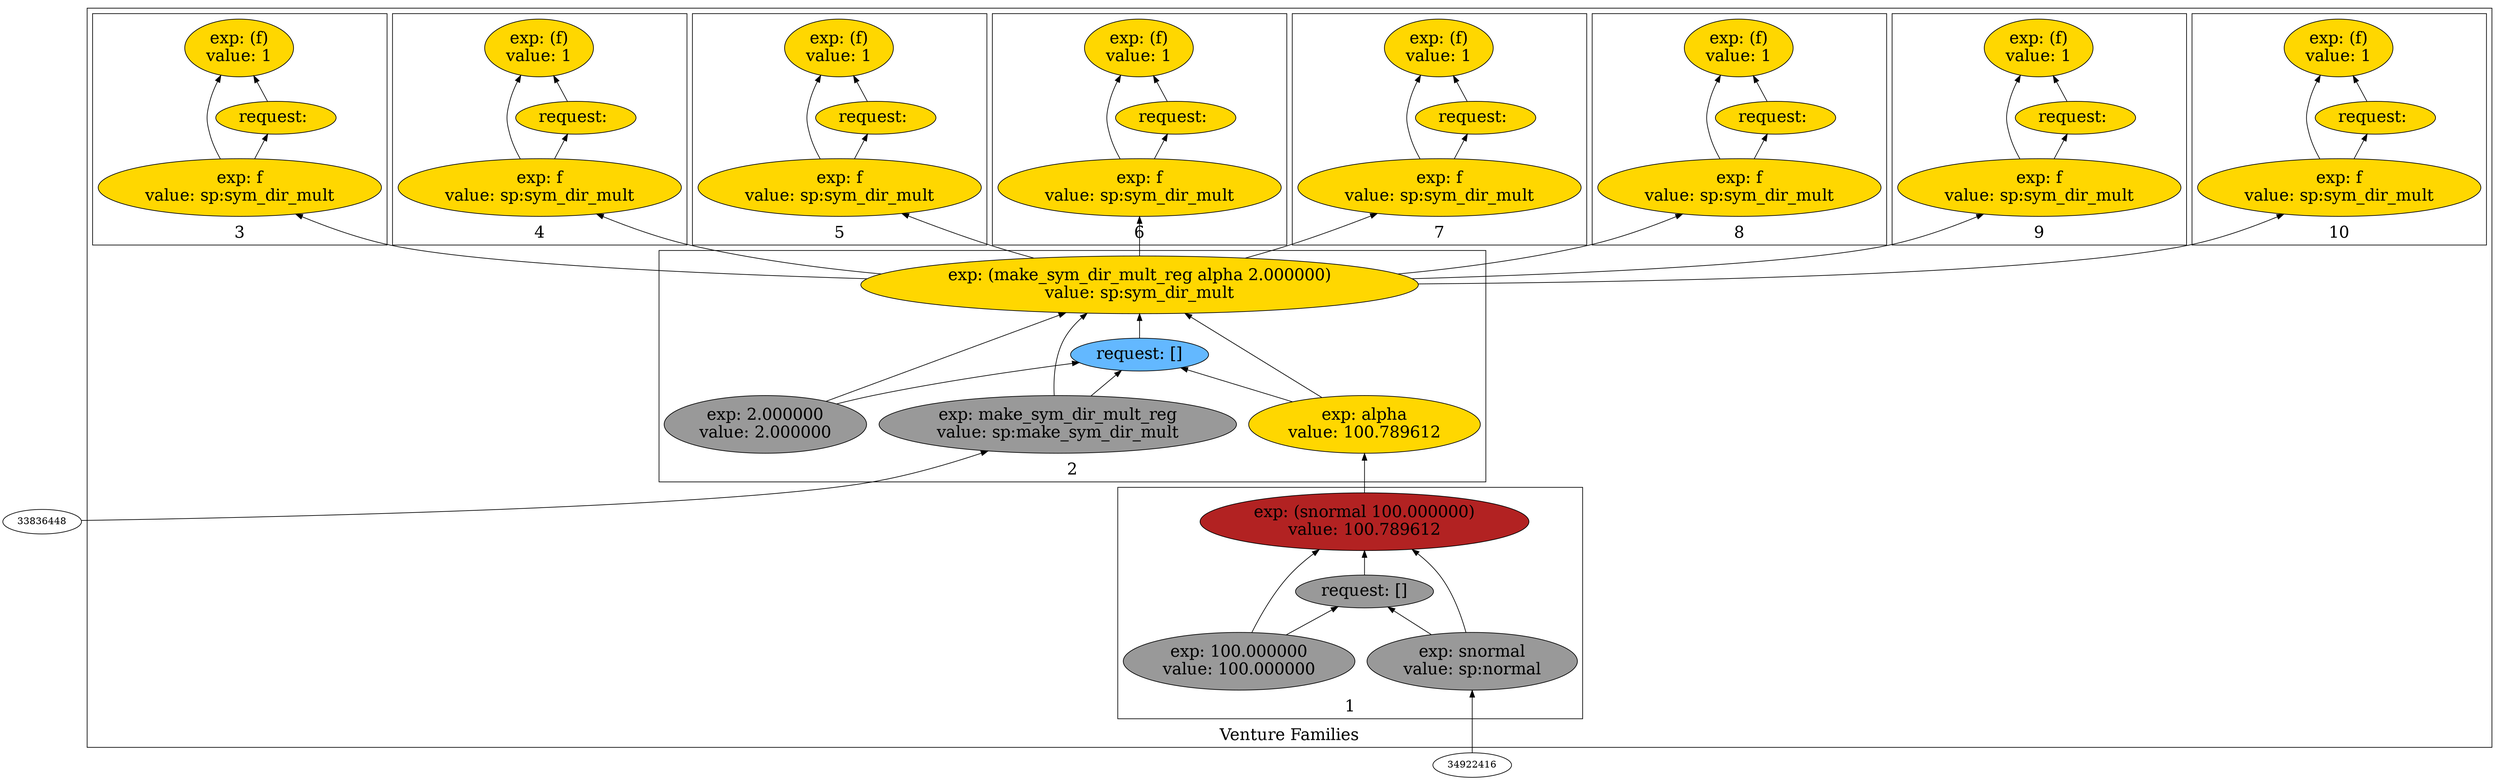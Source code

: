 digraph {
rankdir=BT
fontsize=24
subgraph cluster1 {
label="Venture Families"
subgraph cluster2 {
label="1"
"32454352"["fillcolor"="firebrick" "fontsize"="24" "label"="exp: (snormal 100.000000)\nvalue: 100.789612" "shape"="ellipse" "style"="filled" ]
"38268464"["fillcolor"="grey60" "fontsize"="24" "label"="request: []" "shape"="ellipse" "style"="filled" ]
"32794384"["fillcolor"="grey60" "fontsize"="24" "label"="exp: snormal\nvalue: sp:normal" "shape"="ellipse" "style"="filled" ]
"31227776"["fillcolor"="grey60" "fontsize"="24" "label"="exp: 100.000000\nvalue: 100.000000" "shape"="ellipse" "style"="filled" ]
}

subgraph cluster3 {
label="2"
"32504208"["fillcolor"="gold" "fontsize"="24" "label"="exp: (make_sym_dir_mult_reg alpha 2.000000)\nvalue: sp:sym_dir_mult" "shape"="ellipse" "style"="filled" ]
"31215360"["fillcolor"="steelblue1" "fontsize"="24" "label"="request: []" "shape"="ellipse" "style"="filled" ]
"32334688"["fillcolor"="grey60" "fontsize"="24" "label"="exp: make_sym_dir_mult_reg\nvalue: sp:make_sym_dir_mult" "shape"="ellipse" "style"="filled" ]
"36008416"["fillcolor"="gold" "fontsize"="24" "label"="exp: alpha\nvalue: 100.789612" "shape"="ellipse" "style"="filled" ]
"37497584"["fillcolor"="grey60" "fontsize"="24" "label"="exp: 2.000000\nvalue: 2.000000" "shape"="ellipse" "style"="filled" ]
}

subgraph cluster4 {
label="3"
"37516064"["fillcolor"="gold" "fontsize"="24" "label"="exp: (f)\nvalue: 1" "shape"="ellipse" "style"="filled" ]
"35758960"["fillcolor"="gold" "fontsize"="24" "label"="request: " "shape"="ellipse" "style"="filled" ]
"37540816"["fillcolor"="gold" "fontsize"="24" "label"="exp: f\nvalue: sp:sym_dir_mult" "shape"="ellipse" "style"="filled" ]
}

subgraph cluster5 {
label="4"
"30941824"["fillcolor"="gold" "fontsize"="24" "label"="exp: (f)\nvalue: 1" "shape"="ellipse" "style"="filled" ]
"30738144"["fillcolor"="gold" "fontsize"="24" "label"="request: " "shape"="ellipse" "style"="filled" ]
"30753584"["fillcolor"="gold" "fontsize"="24" "label"="exp: f\nvalue: sp:sym_dir_mult" "shape"="ellipse" "style"="filled" ]
}

subgraph cluster6 {
label="5"
"37920000"["fillcolor"="gold" "fontsize"="24" "label"="exp: (f)\nvalue: 1" "shape"="ellipse" "style"="filled" ]
"30301216"["fillcolor"="gold" "fontsize"="24" "label"="request: " "shape"="ellipse" "style"="filled" ]
"36497792"["fillcolor"="gold" "fontsize"="24" "label"="exp: f\nvalue: sp:sym_dir_mult" "shape"="ellipse" "style"="filled" ]
}

subgraph cluster7 {
label="6"
"37767040"["fillcolor"="gold" "fontsize"="24" "label"="exp: (f)\nvalue: 1" "shape"="ellipse" "style"="filled" ]
"36332688"["fillcolor"="gold" "fontsize"="24" "label"="request: " "shape"="ellipse" "style"="filled" ]
"36924752"["fillcolor"="gold" "fontsize"="24" "label"="exp: f\nvalue: sp:sym_dir_mult" "shape"="ellipse" "style"="filled" ]
}

subgraph cluster8 {
label="7"
"37113312"["fillcolor"="gold" "fontsize"="24" "label"="exp: (f)\nvalue: 1" "shape"="ellipse" "style"="filled" ]
"37014240"["fillcolor"="gold" "fontsize"="24" "label"="request: " "shape"="ellipse" "style"="filled" ]
"37373264"["fillcolor"="gold" "fontsize"="24" "label"="exp: f\nvalue: sp:sym_dir_mult" "shape"="ellipse" "style"="filled" ]
}

subgraph cluster9 {
label="8"
"38451280"["fillcolor"="gold" "fontsize"="24" "label"="exp: (f)\nvalue: 1" "shape"="ellipse" "style"="filled" ]
"38352016"["fillcolor"="gold" "fontsize"="24" "label"="request: " "shape"="ellipse" "style"="filled" ]
"38500912"["fillcolor"="gold" "fontsize"="24" "label"="exp: f\nvalue: sp:sym_dir_mult" "shape"="ellipse" "style"="filled" ]
}

subgraph cluster10 {
label="9"
"36842224"["fillcolor"="gold" "fontsize"="24" "label"="exp: (f)\nvalue: 1" "shape"="ellipse" "style"="filled" ]
"36914640"["fillcolor"="gold" "fontsize"="24" "label"="request: " "shape"="ellipse" "style"="filled" ]
"36841120"["fillcolor"="gold" "fontsize"="24" "label"="exp: f\nvalue: sp:sym_dir_mult" "shape"="ellipse" "style"="filled" ]
}

subgraph cluster11 {
label="10"
"35588016"["fillcolor"="gold" "fontsize"="24" "label"="exp: (f)\nvalue: 1" "shape"="ellipse" "style"="filled" ]
"36357600"["fillcolor"="gold" "fontsize"="24" "label"="request: " "shape"="ellipse" "style"="filled" ]
"35903296"["fillcolor"="gold" "fontsize"="24" "label"="exp: f\nvalue: sp:sym_dir_mult" "shape"="ellipse" "style"="filled" ]
}

}

"30753584" -> "30941824"["arrowhead"="normal" "color"="black" "constraint"="true" "style"="solid" ]
"30753584" -> "30738144"["arrowhead"="normal" "color"="black" "constraint"="true" "style"="solid" ]
"32504208" -> "30753584"["arrowhead"="normal" "color"="black" "constraint"="true" "style"="solid" ]
"30738144" -> "30941824"["arrowhead"="normal" "color"="black" "constraint"="true" "style"="solid" ]
"32794384" -> "32454352"["arrowhead"="normal" "color"="black" "constraint"="true" "style"="solid" ]
"32794384" -> "38268464"["arrowhead"="normal" "color"="black" "constraint"="true" "style"="solid" ]
"34922416" -> "32794384"["arrowhead"="normal" "color"="black" "constraint"="true" "style"="solid" ]
"31227776" -> "32454352"["arrowhead"="normal" "color"="black" "constraint"="true" "style"="solid" ]
"31227776" -> "38268464"["arrowhead"="normal" "color"="black" "constraint"="true" "style"="solid" ]
"38268464" -> "32454352"["arrowhead"="normal" "color"="black" "constraint"="true" "style"="solid" ]
"32334688" -> "32504208"["arrowhead"="normal" "color"="black" "constraint"="true" "style"="solid" ]
"32334688" -> "31215360"["arrowhead"="normal" "color"="black" "constraint"="true" "style"="solid" ]
"33836448" -> "32334688"["arrowhead"="normal" "color"="black" "constraint"="true" "style"="solid" ]
"36008416" -> "32504208"["arrowhead"="normal" "color"="black" "constraint"="true" "style"="solid" ]
"36008416" -> "31215360"["arrowhead"="normal" "color"="black" "constraint"="true" "style"="solid" ]
"32454352" -> "36008416"["arrowhead"="normal" "color"="black" "constraint"="true" "style"="solid" ]
"37497584" -> "32504208"["arrowhead"="normal" "color"="black" "constraint"="true" "style"="solid" ]
"37497584" -> "31215360"["arrowhead"="normal" "color"="black" "constraint"="true" "style"="solid" ]
"31215360" -> "32504208"["arrowhead"="normal" "color"="black" "constraint"="true" "style"="solid" ]
"35903296" -> "35588016"["arrowhead"="normal" "color"="black" "constraint"="true" "style"="solid" ]
"35903296" -> "36357600"["arrowhead"="normal" "color"="black" "constraint"="true" "style"="solid" ]
"32504208" -> "35903296"["arrowhead"="normal" "color"="black" "constraint"="true" "style"="solid" ]
"36357600" -> "35588016"["arrowhead"="normal" "color"="black" "constraint"="true" "style"="solid" ]
"36841120" -> "36842224"["arrowhead"="normal" "color"="black" "constraint"="true" "style"="solid" ]
"36841120" -> "36914640"["arrowhead"="normal" "color"="black" "constraint"="true" "style"="solid" ]
"32504208" -> "36841120"["arrowhead"="normal" "color"="black" "constraint"="true" "style"="solid" ]
"36914640" -> "36842224"["arrowhead"="normal" "color"="black" "constraint"="true" "style"="solid" ]
"37373264" -> "37113312"["arrowhead"="normal" "color"="black" "constraint"="true" "style"="solid" ]
"37373264" -> "37014240"["arrowhead"="normal" "color"="black" "constraint"="true" "style"="solid" ]
"32504208" -> "37373264"["arrowhead"="normal" "color"="black" "constraint"="true" "style"="solid" ]
"37014240" -> "37113312"["arrowhead"="normal" "color"="black" "constraint"="true" "style"="solid" ]
"37540816" -> "37516064"["arrowhead"="normal" "color"="black" "constraint"="true" "style"="solid" ]
"37540816" -> "35758960"["arrowhead"="normal" "color"="black" "constraint"="true" "style"="solid" ]
"32504208" -> "37540816"["arrowhead"="normal" "color"="black" "constraint"="true" "style"="solid" ]
"35758960" -> "37516064"["arrowhead"="normal" "color"="black" "constraint"="true" "style"="solid" ]
"36924752" -> "37767040"["arrowhead"="normal" "color"="black" "constraint"="true" "style"="solid" ]
"36924752" -> "36332688"["arrowhead"="normal" "color"="black" "constraint"="true" "style"="solid" ]
"32504208" -> "36924752"["arrowhead"="normal" "color"="black" "constraint"="true" "style"="solid" ]
"36332688" -> "37767040"["arrowhead"="normal" "color"="black" "constraint"="true" "style"="solid" ]
"36497792" -> "37920000"["arrowhead"="normal" "color"="black" "constraint"="true" "style"="solid" ]
"36497792" -> "30301216"["arrowhead"="normal" "color"="black" "constraint"="true" "style"="solid" ]
"32504208" -> "36497792"["arrowhead"="normal" "color"="black" "constraint"="true" "style"="solid" ]
"30301216" -> "37920000"["arrowhead"="normal" "color"="black" "constraint"="true" "style"="solid" ]
"38500912" -> "38451280"["arrowhead"="normal" "color"="black" "constraint"="true" "style"="solid" ]
"38500912" -> "38352016"["arrowhead"="normal" "color"="black" "constraint"="true" "style"="solid" ]
"32504208" -> "38500912"["arrowhead"="normal" "color"="black" "constraint"="true" "style"="solid" ]
"38352016" -> "38451280"["arrowhead"="normal" "color"="black" "constraint"="true" "style"="solid" ]

}